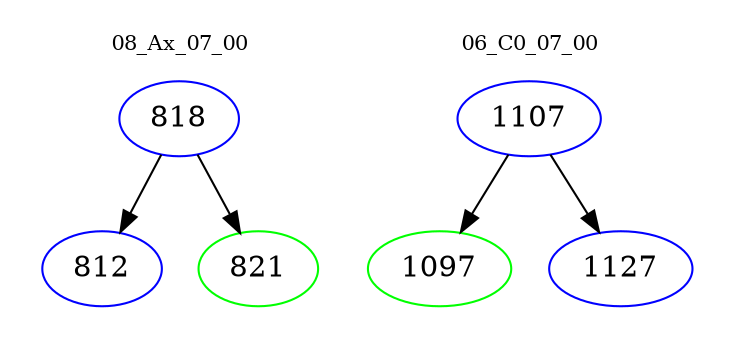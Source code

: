digraph{
subgraph cluster_0 {
color = white
label = "08_Ax_07_00";
fontsize=10;
T0_818 [label="818", color="blue"]
T0_818 -> T0_812 [color="black"]
T0_812 [label="812", color="blue"]
T0_818 -> T0_821 [color="black"]
T0_821 [label="821", color="green"]
}
subgraph cluster_1 {
color = white
label = "06_C0_07_00";
fontsize=10;
T1_1107 [label="1107", color="blue"]
T1_1107 -> T1_1097 [color="black"]
T1_1097 [label="1097", color="green"]
T1_1107 -> T1_1127 [color="black"]
T1_1127 [label="1127", color="blue"]
}
}
